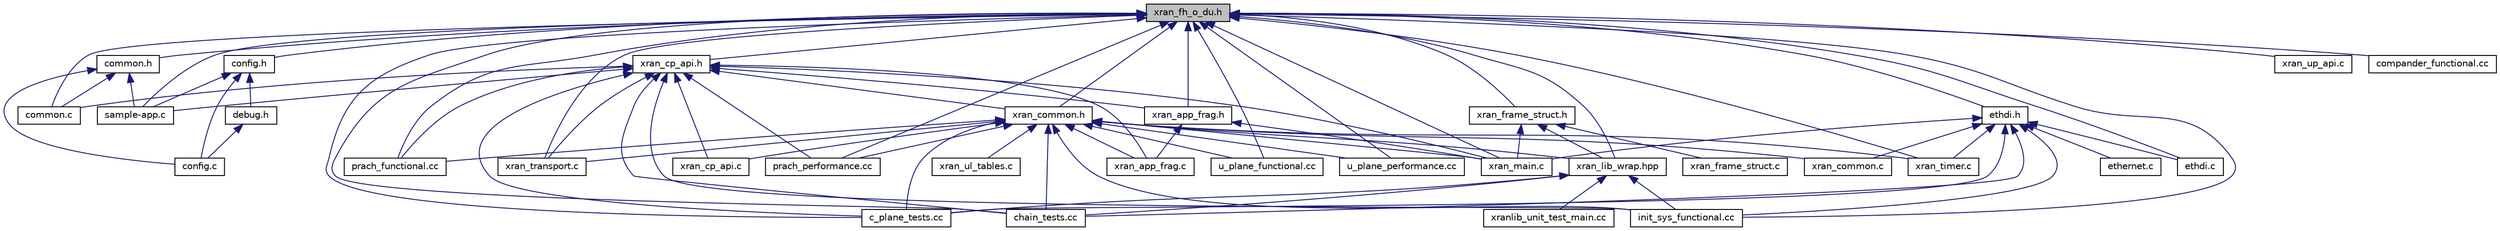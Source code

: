 digraph "xran_fh_o_du.h"
{
 // LATEX_PDF_SIZE
  edge [fontname="Helvetica",fontsize="10",labelfontname="Helvetica",labelfontsize="10"];
  node [fontname="Helvetica",fontsize="10",shape=record];
  Node1 [label="xran_fh_o_du.h",height=0.2,width=0.4,color="black", fillcolor="grey75", style="filled", fontcolor="black",tooltip="This file provides public interface to xRAN Front Haul layer implementation as defined in the ORAN-WG..."];
  Node1 -> Node2 [dir="back",color="midnightblue",fontsize="10",style="solid",fontname="Helvetica"];
  Node2 [label="common.h",height=0.2,width=0.4,color="black", fillcolor="white", style="filled",URL="$common_8h.html",tooltip=" "];
  Node2 -> Node3 [dir="back",color="midnightblue",fontsize="10",style="solid",fontname="Helvetica"];
  Node3 [label="common.c",height=0.2,width=0.4,color="black", fillcolor="white", style="filled",URL="$common_8c.html",tooltip=" "];
  Node2 -> Node4 [dir="back",color="midnightblue",fontsize="10",style="solid",fontname="Helvetica"];
  Node4 [label="config.c",height=0.2,width=0.4,color="black", fillcolor="white", style="filled",URL="$config_8c.html",tooltip=" "];
  Node2 -> Node5 [dir="back",color="midnightblue",fontsize="10",style="solid",fontname="Helvetica"];
  Node5 [label="sample-app.c",height=0.2,width=0.4,color="black", fillcolor="white", style="filled",URL="$sample-app_8c.html",tooltip=" "];
  Node1 -> Node3 [dir="back",color="midnightblue",fontsize="10",style="solid",fontname="Helvetica"];
  Node1 -> Node6 [dir="back",color="midnightblue",fontsize="10",style="solid",fontname="Helvetica"];
  Node6 [label="config.h",height=0.2,width=0.4,color="black", fillcolor="white", style="filled",URL="$config_8h.html",tooltip=" "];
  Node6 -> Node4 [dir="back",color="midnightblue",fontsize="10",style="solid",fontname="Helvetica"];
  Node6 -> Node7 [dir="back",color="midnightblue",fontsize="10",style="solid",fontname="Helvetica"];
  Node7 [label="debug.h",height=0.2,width=0.4,color="black", fillcolor="white", style="filled",URL="$debug_8h.html",tooltip=" "];
  Node7 -> Node4 [dir="back",color="midnightblue",fontsize="10",style="solid",fontname="Helvetica"];
  Node6 -> Node5 [dir="back",color="midnightblue",fontsize="10",style="solid",fontname="Helvetica"];
  Node1 -> Node5 [dir="back",color="midnightblue",fontsize="10",style="solid",fontname="Helvetica"];
  Node1 -> Node8 [dir="back",color="midnightblue",fontsize="10",style="solid",fontname="Helvetica"];
  Node8 [label="xran_cp_api.h",height=0.2,width=0.4,color="black", fillcolor="white", style="filled",URL="$xran__cp__api_8h.html",tooltip="This file provides the definitions for Control Plane Messages APIs."];
  Node8 -> Node3 [dir="back",color="midnightblue",fontsize="10",style="solid",fontname="Helvetica"];
  Node8 -> Node5 [dir="back",color="midnightblue",fontsize="10",style="solid",fontname="Helvetica"];
  Node8 -> Node9 [dir="back",color="midnightblue",fontsize="10",style="solid",fontname="Helvetica"];
  Node9 [label="xran_app_frag.h",height=0.2,width=0.4,color="black", fillcolor="white", style="filled",URL="$xran__app__frag_8h.html",tooltip="Header file for functions to perform application level fragmentation."];
  Node9 -> Node10 [dir="back",color="midnightblue",fontsize="10",style="solid",fontname="Helvetica"];
  Node10 [label="xran_app_frag.c",height=0.2,width=0.4,color="black", fillcolor="white", style="filled",URL="$xran__app__frag_8c.html",tooltip="xRAN application frgamentation for U-plane packets"];
  Node9 -> Node11 [dir="back",color="midnightblue",fontsize="10",style="solid",fontname="Helvetica"];
  Node11 [label="xran_main.c",height=0.2,width=0.4,color="black", fillcolor="white", style="filled",URL="$xran__main_8c.html",tooltip="XRAN main functionality module."];
  Node8 -> Node10 [dir="back",color="midnightblue",fontsize="10",style="solid",fontname="Helvetica"];
  Node8 -> Node12 [dir="back",color="midnightblue",fontsize="10",style="solid",fontname="Helvetica"];
  Node12 [label="xran_common.h",height=0.2,width=0.4,color="black", fillcolor="white", style="filled",URL="$xran__common_8h.html",tooltip="XRAN layer common functionality for both lls-CU and RU as well as C-plane and U-plane."];
  Node12 -> Node10 [dir="back",color="midnightblue",fontsize="10",style="solid",fontname="Helvetica"];
  Node12 -> Node13 [dir="back",color="midnightblue",fontsize="10",style="solid",fontname="Helvetica"];
  Node13 [label="xran_common.c",height=0.2,width=0.4,color="black", fillcolor="white", style="filled",URL="$xran__common_8c.html",tooltip="XRAN layer common functionality for both O-DU and O-RU as well as C-plane and U-plane."];
  Node12 -> Node14 [dir="back",color="midnightblue",fontsize="10",style="solid",fontname="Helvetica"];
  Node14 [label="xran_cp_api.c",height=0.2,width=0.4,color="black", fillcolor="white", style="filled",URL="$xran__cp__api_8c.html",tooltip="This file provides the API functions to build Control Plane Messages for XRAN Front Haul layer as def..."];
  Node12 -> Node11 [dir="back",color="midnightblue",fontsize="10",style="solid",fontname="Helvetica"];
  Node12 -> Node15 [dir="back",color="midnightblue",fontsize="10",style="solid",fontname="Helvetica"];
  Node15 [label="xran_timer.c",height=0.2,width=0.4,color="black", fillcolor="white", style="filled",URL="$xran__timer_8c.html",tooltip="This file provides implementation to Timing for XRAN."];
  Node12 -> Node16 [dir="back",color="midnightblue",fontsize="10",style="solid",fontname="Helvetica"];
  Node16 [label="xran_transport.c",height=0.2,width=0.4,color="black", fillcolor="white", style="filled",URL="$xran__transport_8c.html",tooltip="This file provides the implementation for Transport lyaer (eCPRI) API."];
  Node12 -> Node17 [dir="back",color="midnightblue",fontsize="10",style="solid",fontname="Helvetica"];
  Node17 [label="xran_ul_tables.c",height=0.2,width=0.4,color="black", fillcolor="white", style="filled",URL="$xran__ul__tables_8c.html",tooltip="This file defines those table used in 5G NR spec."];
  Node12 -> Node18 [dir="back",color="midnightblue",fontsize="10",style="solid",fontname="Helvetica"];
  Node18 [label="xran_lib_wrap.hpp",height=0.2,width=0.4,color="black", fillcolor="white", style="filled",URL="$xran__lib__wrap_8hpp.html",tooltip=" "];
  Node18 -> Node19 [dir="back",color="midnightblue",fontsize="10",style="solid",fontname="Helvetica"];
  Node19 [label="xranlib_unit_test_main.cc",height=0.2,width=0.4,color="black", fillcolor="white", style="filled",URL="$xranlib__unit__test__main_8cc.html",tooltip=" "];
  Node18 -> Node20 [dir="back",color="midnightblue",fontsize="10",style="solid",fontname="Helvetica"];
  Node20 [label="c_plane_tests.cc",height=0.2,width=0.4,color="black", fillcolor="white", style="filled",URL="$c__plane__tests_8cc.html",tooltip=" "];
  Node18 -> Node21 [dir="back",color="midnightblue",fontsize="10",style="solid",fontname="Helvetica"];
  Node21 [label="chain_tests.cc",height=0.2,width=0.4,color="black", fillcolor="white", style="filled",URL="$chain__tests_8cc.html",tooltip=" "];
  Node18 -> Node22 [dir="back",color="midnightblue",fontsize="10",style="solid",fontname="Helvetica"];
  Node22 [label="init_sys_functional.cc",height=0.2,width=0.4,color="black", fillcolor="white", style="filled",URL="$init__sys__functional_8cc.html",tooltip=" "];
  Node12 -> Node20 [dir="back",color="midnightblue",fontsize="10",style="solid",fontname="Helvetica"];
  Node12 -> Node21 [dir="back",color="midnightblue",fontsize="10",style="solid",fontname="Helvetica"];
  Node12 -> Node22 [dir="back",color="midnightblue",fontsize="10",style="solid",fontname="Helvetica"];
  Node12 -> Node23 [dir="back",color="midnightblue",fontsize="10",style="solid",fontname="Helvetica"];
  Node23 [label="prach_functional.cc",height=0.2,width=0.4,color="black", fillcolor="white", style="filled",URL="$prach__functional_8cc.html",tooltip=" "];
  Node12 -> Node24 [dir="back",color="midnightblue",fontsize="10",style="solid",fontname="Helvetica"];
  Node24 [label="prach_performance.cc",height=0.2,width=0.4,color="black", fillcolor="white", style="filled",URL="$prach__performance_8cc.html",tooltip=" "];
  Node12 -> Node25 [dir="back",color="midnightblue",fontsize="10",style="solid",fontname="Helvetica"];
  Node25 [label="u_plane_functional.cc",height=0.2,width=0.4,color="black", fillcolor="white", style="filled",URL="$u__plane__functional_8cc.html",tooltip=" "];
  Node12 -> Node26 [dir="back",color="midnightblue",fontsize="10",style="solid",fontname="Helvetica"];
  Node26 [label="u_plane_performance.cc",height=0.2,width=0.4,color="black", fillcolor="white", style="filled",URL="$u__plane__performance_8cc.html",tooltip=" "];
  Node8 -> Node14 [dir="back",color="midnightblue",fontsize="10",style="solid",fontname="Helvetica"];
  Node8 -> Node11 [dir="back",color="midnightblue",fontsize="10",style="solid",fontname="Helvetica"];
  Node8 -> Node16 [dir="back",color="midnightblue",fontsize="10",style="solid",fontname="Helvetica"];
  Node8 -> Node20 [dir="back",color="midnightblue",fontsize="10",style="solid",fontname="Helvetica"];
  Node8 -> Node21 [dir="back",color="midnightblue",fontsize="10",style="solid",fontname="Helvetica"];
  Node8 -> Node22 [dir="back",color="midnightblue",fontsize="10",style="solid",fontname="Helvetica"];
  Node8 -> Node23 [dir="back",color="midnightblue",fontsize="10",style="solid",fontname="Helvetica"];
  Node8 -> Node24 [dir="back",color="midnightblue",fontsize="10",style="solid",fontname="Helvetica"];
  Node1 -> Node27 [dir="back",color="midnightblue",fontsize="10",style="solid",fontname="Helvetica"];
  Node27 [label="ethdi.h",height=0.2,width=0.4,color="black", fillcolor="white", style="filled",URL="$ethdi_8h.html",tooltip="This file has all definitions for the Ethernet Data Interface Layer."];
  Node27 -> Node28 [dir="back",color="midnightblue",fontsize="10",style="solid",fontname="Helvetica"];
  Node28 [label="ethdi.c",height=0.2,width=0.4,color="black", fillcolor="white", style="filled",URL="$ethdi_8c.html",tooltip="This file has all definitions for the Ethernet Data Interface Layer."];
  Node27 -> Node29 [dir="back",color="midnightblue",fontsize="10",style="solid",fontname="Helvetica"];
  Node29 [label="ethernet.c",height=0.2,width=0.4,color="black", fillcolor="white", style="filled",URL="$ethernet_8c.html",tooltip="This file has all definitions for the Ethernet Data Interface Layer."];
  Node27 -> Node13 [dir="back",color="midnightblue",fontsize="10",style="solid",fontname="Helvetica"];
  Node27 -> Node11 [dir="back",color="midnightblue",fontsize="10",style="solid",fontname="Helvetica"];
  Node27 -> Node15 [dir="back",color="midnightblue",fontsize="10",style="solid",fontname="Helvetica"];
  Node27 -> Node20 [dir="back",color="midnightblue",fontsize="10",style="solid",fontname="Helvetica"];
  Node27 -> Node21 [dir="back",color="midnightblue",fontsize="10",style="solid",fontname="Helvetica"];
  Node27 -> Node22 [dir="back",color="midnightblue",fontsize="10",style="solid",fontname="Helvetica"];
  Node1 -> Node28 [dir="back",color="midnightblue",fontsize="10",style="solid",fontname="Helvetica"];
  Node1 -> Node9 [dir="back",color="midnightblue",fontsize="10",style="solid",fontname="Helvetica"];
  Node1 -> Node12 [dir="back",color="midnightblue",fontsize="10",style="solid",fontname="Helvetica"];
  Node1 -> Node30 [dir="back",color="midnightblue",fontsize="10",style="solid",fontname="Helvetica"];
  Node30 [label="xran_frame_struct.h",height=0.2,width=0.4,color="black", fillcolor="white", style="filled",URL="$xran__frame__struct_8h.html",tooltip="Header file for function to work with 5G NR frame structure and related routines."];
  Node30 -> Node31 [dir="back",color="midnightblue",fontsize="10",style="solid",fontname="Helvetica"];
  Node31 [label="xran_frame_struct.c",height=0.2,width=0.4,color="black", fillcolor="white", style="filled",URL="$xran__frame__struct_8c.html",tooltip=" "];
  Node30 -> Node11 [dir="back",color="midnightblue",fontsize="10",style="solid",fontname="Helvetica"];
  Node30 -> Node18 [dir="back",color="midnightblue",fontsize="10",style="solid",fontname="Helvetica"];
  Node1 -> Node11 [dir="back",color="midnightblue",fontsize="10",style="solid",fontname="Helvetica"];
  Node1 -> Node15 [dir="back",color="midnightblue",fontsize="10",style="solid",fontname="Helvetica"];
  Node1 -> Node16 [dir="back",color="midnightblue",fontsize="10",style="solid",fontname="Helvetica"];
  Node1 -> Node32 [dir="back",color="midnightblue",fontsize="10",style="solid",fontname="Helvetica"];
  Node32 [label="xran_up_api.c",height=0.2,width=0.4,color="black", fillcolor="white", style="filled",URL="$xran__up__api_8c.html",tooltip="This file provides the implementation of User Plane Messages APIs."];
  Node1 -> Node18 [dir="back",color="midnightblue",fontsize="10",style="solid",fontname="Helvetica"];
  Node1 -> Node20 [dir="back",color="midnightblue",fontsize="10",style="solid",fontname="Helvetica"];
  Node1 -> Node21 [dir="back",color="midnightblue",fontsize="10",style="solid",fontname="Helvetica"];
  Node1 -> Node33 [dir="back",color="midnightblue",fontsize="10",style="solid",fontname="Helvetica"];
  Node33 [label="compander_functional.cc",height=0.2,width=0.4,color="black", fillcolor="white", style="filled",URL="$compander__functional_8cc.html",tooltip=" "];
  Node1 -> Node22 [dir="back",color="midnightblue",fontsize="10",style="solid",fontname="Helvetica"];
  Node1 -> Node23 [dir="back",color="midnightblue",fontsize="10",style="solid",fontname="Helvetica"];
  Node1 -> Node24 [dir="back",color="midnightblue",fontsize="10",style="solid",fontname="Helvetica"];
  Node1 -> Node25 [dir="back",color="midnightblue",fontsize="10",style="solid",fontname="Helvetica"];
  Node1 -> Node26 [dir="back",color="midnightblue",fontsize="10",style="solid",fontname="Helvetica"];
}

